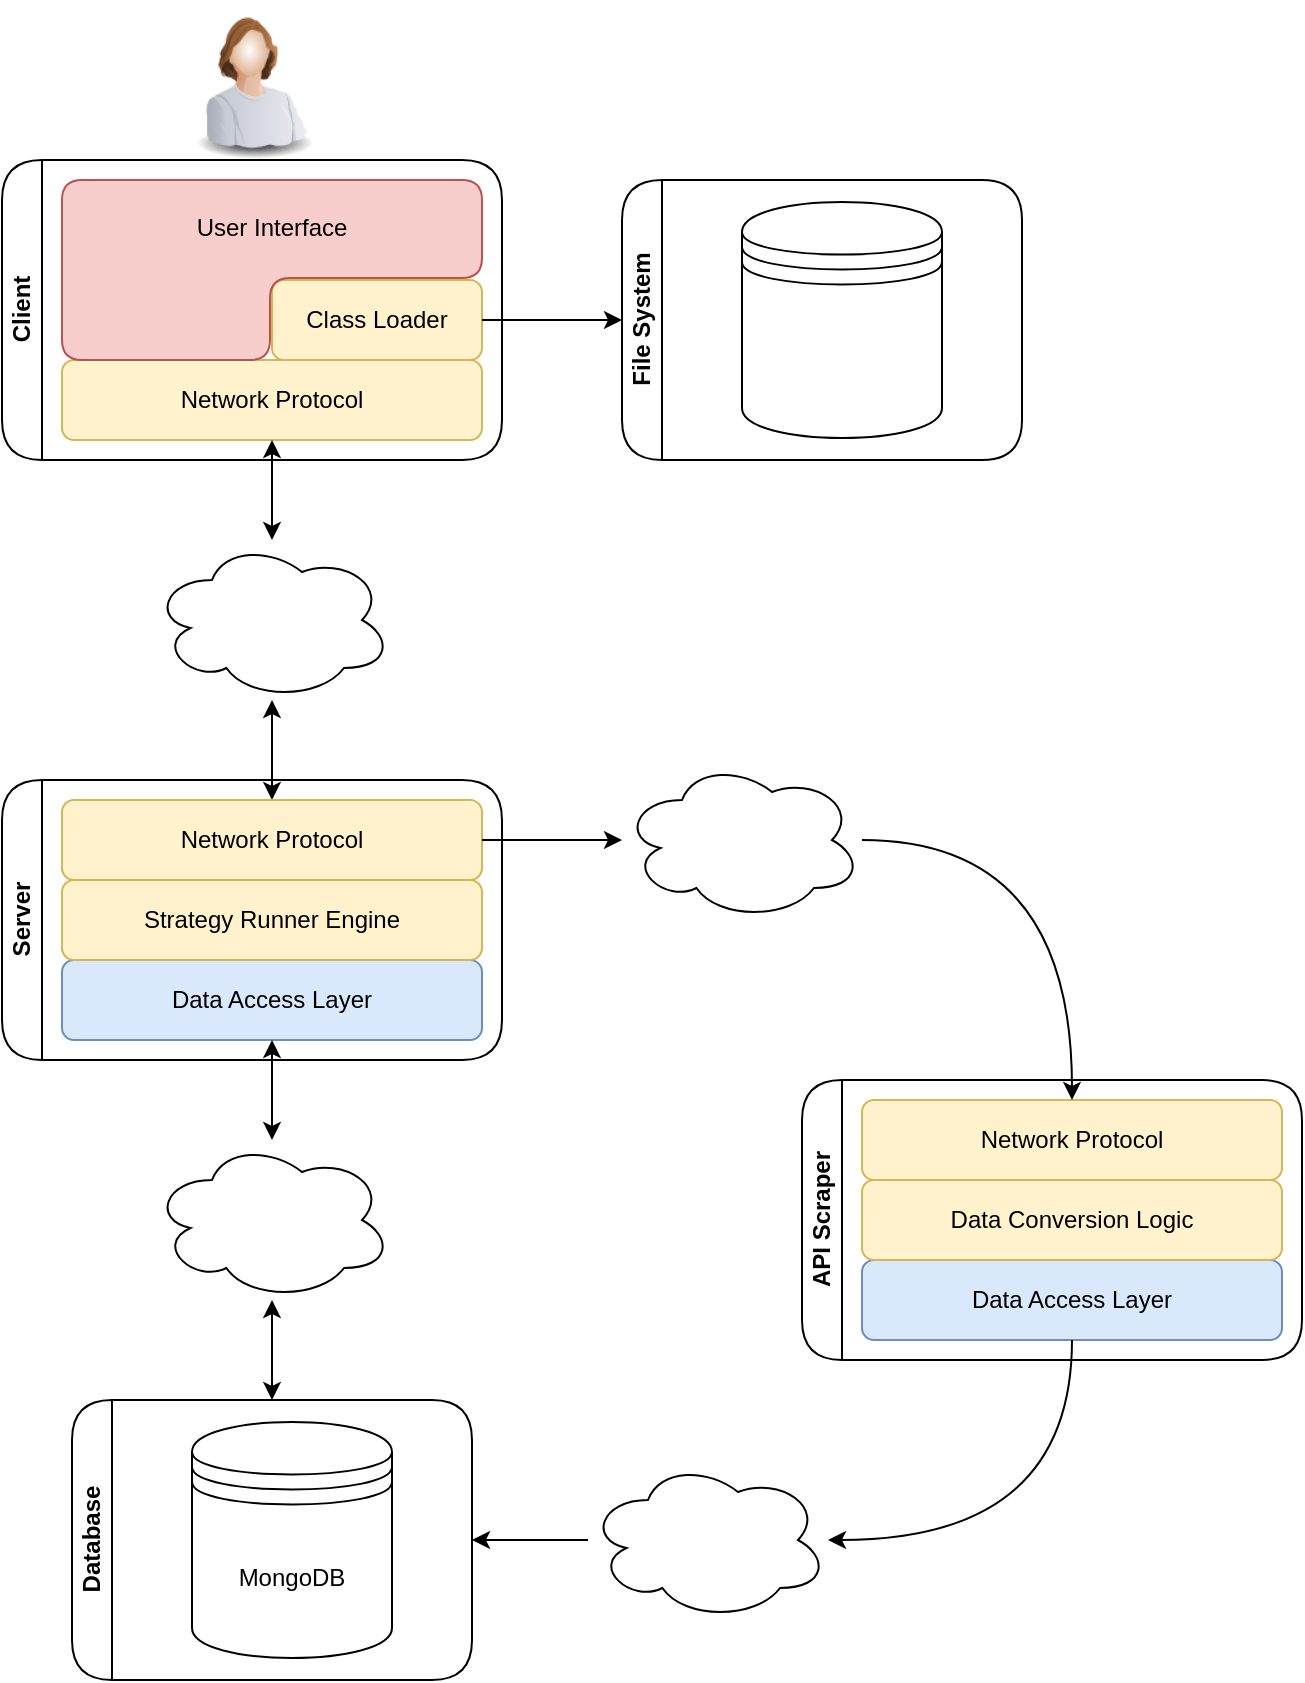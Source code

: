 <mxfile version="12.3.5" type="github" pages="1">
  <diagram id="9oRsCZYGqYEaME0ZXxkR" name="Page-1">
    <mxGraphModel dx="1414" dy="768" grid="1" gridSize="10" guides="1" tooltips="1" connect="1" arrows="1" fold="1" page="1" pageScale="1" pageWidth="827" pageHeight="1169" math="0" shadow="0">
      <root>
        <mxCell id="0"/>
        <mxCell id="1" parent="0"/>
        <mxCell id="pZFqRjBSHbFWknKDNms_-14" value="Client" style="swimlane;html=1;startSize=20;horizontal=0;childLayout=treeLayout;horizontalTree=1;resizable=1;containerType=tree;rounded=1;shadow=0;glass=0;comic=0;fillColor=#ffffff;arcSize=37;collapsible=0;" parent="1" vertex="1">
          <mxGeometry y="80" width="250" height="150" as="geometry"/>
        </mxCell>
        <mxCell id="pZFqRjBSHbFWknKDNms_-24" value="Network Protocol" style="rounded=1;whiteSpace=wrap;html=1;imageAspect=1;fillColor=#fff2cc;strokeColor=#d6b656;" parent="pZFqRjBSHbFWknKDNms_-14" vertex="1">
          <mxGeometry x="30" y="100" width="210" height="40" as="geometry"/>
        </mxCell>
        <mxCell id="pZFqRjBSHbFWknKDNms_-25" value="Class Loader" style="rounded=1;whiteSpace=wrap;html=1;fillColor=#fff2cc;strokeColor=#d6b656;" parent="pZFqRjBSHbFWknKDNms_-14" vertex="1">
          <mxGeometry x="135" y="60" width="105" height="40" as="geometry"/>
        </mxCell>
        <mxCell id="pZFqRjBSHbFWknKDNms_-45" value="User Interface" style="shape=corner;whiteSpace=wrap;rounded=1;shadow=0;glass=0;comic=0;startSize=20;fillColor=#f8cecc;dx=104;dy=49;strokeColor=#b85450;verticalAlign=top;labelPosition=center;verticalLabelPosition=middle;align=center;horizontal=1;html=1;spacingTop=10;" parent="pZFqRjBSHbFWknKDNms_-14" vertex="1">
          <mxGeometry x="30" y="10" width="210" height="90" as="geometry"/>
        </mxCell>
        <mxCell id="pZFqRjBSHbFWknKDNms_-26" style="edgeStyle=orthogonalEdgeStyle;rounded=0;orthogonalLoop=1;jettySize=auto;html=1;startSize=20;" parent="1" source="pZFqRjBSHbFWknKDNms_-25" target="pZFqRjBSHbFWknKDNms_-27" edge="1">
          <mxGeometry relative="1" as="geometry">
            <mxPoint x="370" y="160" as="targetPoint"/>
          </mxGeometry>
        </mxCell>
        <mxCell id="pZFqRjBSHbFWknKDNms_-27" value="&lt;div&gt;File System&lt;/div&gt;" style="swimlane;html=1;startSize=20;horizontal=0;childLayout=treeLayout;horizontalTree=1;resizable=1;containerType=tree;rounded=1;shadow=0;glass=0;comic=0;fillColor=#ffffff;arcSize=37;collapsible=0;" parent="1" vertex="1">
          <mxGeometry x="310" y="90" width="200" height="140" as="geometry"/>
        </mxCell>
        <mxCell id="pZFqRjBSHbFWknKDNms_-31" value="" style="shape=datastore;whiteSpace=wrap;html=1;rounded=1;shadow=0;glass=0;comic=0;startSize=20;fillColor=#ffffff;" parent="pZFqRjBSHbFWknKDNms_-27" vertex="1">
          <mxGeometry x="60" y="11" width="100" height="118" as="geometry"/>
        </mxCell>
        <mxCell id="pZFqRjBSHbFWknKDNms_-39" style="edgeStyle=orthogonalEdgeStyle;rounded=0;orthogonalLoop=1;jettySize=auto;html=1;startArrow=classic;startFill=1;startSize=6;endArrow=classic;endFill=1;" parent="1" source="pZFqRjBSHbFWknKDNms_-33" target="pZFqRjBSHbFWknKDNms_-37" edge="1">
          <mxGeometry relative="1" as="geometry"/>
        </mxCell>
        <mxCell id="pZFqRjBSHbFWknKDNms_-33" value="" style="ellipse;shape=cloud;whiteSpace=wrap;html=1;rounded=1;shadow=0;glass=0;comic=0;startSize=20;fillColor=#ffffff;" parent="1" vertex="1">
          <mxGeometry x="75" y="270" width="120" height="80" as="geometry"/>
        </mxCell>
        <mxCell id="pZFqRjBSHbFWknKDNms_-34" style="edgeStyle=orthogonalEdgeStyle;rounded=0;orthogonalLoop=1;jettySize=auto;html=1;startSize=6;endArrow=classic;endFill=1;startArrow=classic;startFill=1;" parent="1" source="pZFqRjBSHbFWknKDNms_-24" target="pZFqRjBSHbFWknKDNms_-33" edge="1">
          <mxGeometry relative="1" as="geometry"/>
        </mxCell>
        <mxCell id="pZFqRjBSHbFWknKDNms_-35" value="Server" style="swimlane;html=1;startSize=20;horizontal=0;childLayout=treeLayout;horizontalTree=1;resizable=1;containerType=tree;rounded=1;shadow=0;glass=0;comic=0;fillColor=#ffffff;arcSize=37;collapsible=0;" parent="1" vertex="1">
          <mxGeometry y="390" width="250" height="140" as="geometry"/>
        </mxCell>
        <mxCell id="pZFqRjBSHbFWknKDNms_-37" value="Network Protocol" style="rounded=1;whiteSpace=wrap;html=1;imageAspect=1;fillColor=#fff2cc;strokeColor=#d6b656;" parent="pZFqRjBSHbFWknKDNms_-35" vertex="1">
          <mxGeometry x="30" y="10" width="210" height="40" as="geometry"/>
        </mxCell>
        <mxCell id="pZFqRjBSHbFWknKDNms_-40" value="Data Access Layer" style="rounded=1;whiteSpace=wrap;html=1;imageAspect=1;fillColor=#dae8fc;strokeColor=#6c8ebf;" parent="pZFqRjBSHbFWknKDNms_-35" vertex="1">
          <mxGeometry x="30" y="90" width="210" height="40" as="geometry"/>
        </mxCell>
        <mxCell id="pZFqRjBSHbFWknKDNms_-47" value="Strategy Runner Engine" style="rounded=1;whiteSpace=wrap;html=1;imageAspect=1;fillColor=#fff2cc;strokeColor=#d6b656;" parent="pZFqRjBSHbFWknKDNms_-35" vertex="1">
          <mxGeometry x="30" y="50" width="210" height="40" as="geometry"/>
        </mxCell>
        <mxCell id="pZFqRjBSHbFWknKDNms_-41" value="Database" style="swimlane;html=1;startSize=20;horizontal=0;childLayout=treeLayout;horizontalTree=1;resizable=1;containerType=tree;rounded=1;shadow=0;glass=0;comic=0;fillColor=#ffffff;arcSize=37;collapsible=0;" parent="1" vertex="1">
          <mxGeometry x="35" y="700" width="200" height="140" as="geometry"/>
        </mxCell>
        <mxCell id="pZFqRjBSHbFWknKDNms_-42" value="MongoDB" style="shape=datastore;whiteSpace=wrap;html=1;rounded=1;shadow=0;glass=0;comic=0;startSize=20;fillColor=#ffffff;" parent="pZFqRjBSHbFWknKDNms_-41" vertex="1">
          <mxGeometry x="60" y="11" width="100" height="118" as="geometry"/>
        </mxCell>
        <mxCell id="pZFqRjBSHbFWknKDNms_-44" value="" style="image;html=1;labelBackgroundColor=#ffffff;image=img/lib/clip_art/people/Worker_Woman_128x128.png;rounded=1;shadow=0;glass=0;comic=0;startSize=20;fillColor=#ffffff;" parent="1" vertex="1">
          <mxGeometry x="85" width="80" height="80" as="geometry"/>
        </mxCell>
        <mxCell id="pZFqRjBSHbFWknKDNms_-51" style="edgeStyle=orthogonalEdgeStyle;rounded=0;orthogonalLoop=1;jettySize=auto;html=1;startArrow=classic;startFill=1;startSize=6;endArrow=classic;endFill=1;" parent="1" source="pZFqRjBSHbFWknKDNms_-49" target="pZFqRjBSHbFWknKDNms_-41" edge="1">
          <mxGeometry relative="1" as="geometry"/>
        </mxCell>
        <mxCell id="pZFqRjBSHbFWknKDNms_-49" value="" style="ellipse;shape=cloud;whiteSpace=wrap;html=1;rounded=1;shadow=0;glass=0;comic=0;startSize=20;fillColor=#ffffff;" parent="1" vertex="1">
          <mxGeometry x="75" y="570" width="120" height="80" as="geometry"/>
        </mxCell>
        <mxCell id="pZFqRjBSHbFWknKDNms_-50" style="edgeStyle=orthogonalEdgeStyle;rounded=0;orthogonalLoop=1;jettySize=auto;html=1;startArrow=classic;startFill=1;startSize=6;endArrow=classic;endFill=1;" parent="1" source="pZFqRjBSHbFWknKDNms_-40" target="pZFqRjBSHbFWknKDNms_-49" edge="1">
          <mxGeometry relative="1" as="geometry"/>
        </mxCell>
        <mxCell id="0u3aBdH8Ed06nAySPWel-1" value="API Scraper" style="swimlane;html=1;startSize=20;horizontal=0;childLayout=treeLayout;horizontalTree=1;resizable=1;containerType=tree;rounded=1;shadow=0;glass=0;comic=0;fillColor=#ffffff;arcSize=37;collapsible=0;" vertex="1" parent="1">
          <mxGeometry x="400" y="540" width="250" height="140" as="geometry"/>
        </mxCell>
        <mxCell id="0u3aBdH8Ed06nAySPWel-2" value="Network Protocol" style="rounded=1;whiteSpace=wrap;html=1;imageAspect=1;fillColor=#fff2cc;strokeColor=#d6b656;" vertex="1" parent="0u3aBdH8Ed06nAySPWel-1">
          <mxGeometry x="30" y="10" width="210" height="40" as="geometry"/>
        </mxCell>
        <mxCell id="0u3aBdH8Ed06nAySPWel-3" value="Data Access Layer" style="rounded=1;whiteSpace=wrap;html=1;imageAspect=1;fillColor=#dae8fc;strokeColor=#6c8ebf;" vertex="1" parent="0u3aBdH8Ed06nAySPWel-1">
          <mxGeometry x="30" y="90" width="210" height="40" as="geometry"/>
        </mxCell>
        <mxCell id="0u3aBdH8Ed06nAySPWel-4" value="Data Conversion Logic" style="rounded=1;whiteSpace=wrap;html=1;imageAspect=1;fillColor=#fff2cc;strokeColor=#d6b656;" vertex="1" parent="0u3aBdH8Ed06nAySPWel-1">
          <mxGeometry x="30" y="50" width="210" height="40" as="geometry"/>
        </mxCell>
        <mxCell id="0u3aBdH8Ed06nAySPWel-14" style="edgeStyle=orthogonalEdgeStyle;curved=1;rounded=0;orthogonalLoop=1;jettySize=auto;html=1;startArrow=none;startFill=0;" edge="1" parent="1" source="0u3aBdH8Ed06nAySPWel-7" target="0u3aBdH8Ed06nAySPWel-2">
          <mxGeometry relative="1" as="geometry">
            <Array as="points">
              <mxPoint x="535" y="420"/>
            </Array>
          </mxGeometry>
        </mxCell>
        <mxCell id="0u3aBdH8Ed06nAySPWel-7" value="" style="ellipse;shape=cloud;whiteSpace=wrap;html=1;rounded=1;shadow=0;glass=0;comic=0;startSize=20;fillColor=#ffffff;" vertex="1" parent="1">
          <mxGeometry x="310" y="380" width="120" height="80" as="geometry"/>
        </mxCell>
        <mxCell id="0u3aBdH8Ed06nAySPWel-11" style="edgeStyle=none;rounded=0;orthogonalLoop=1;jettySize=auto;html=1;startArrow=none;startFill=0;" edge="1" parent="1" source="0u3aBdH8Ed06nAySPWel-8" target="pZFqRjBSHbFWknKDNms_-41">
          <mxGeometry relative="1" as="geometry"/>
        </mxCell>
        <mxCell id="0u3aBdH8Ed06nAySPWel-8" value="" style="ellipse;shape=cloud;whiteSpace=wrap;html=1;rounded=1;shadow=0;glass=0;comic=0;startSize=20;fillColor=#ffffff;" vertex="1" parent="1">
          <mxGeometry x="293" y="730" width="120" height="80" as="geometry"/>
        </mxCell>
        <mxCell id="0u3aBdH8Ed06nAySPWel-10" style="rounded=0;orthogonalLoop=1;jettySize=auto;html=1;startArrow=none;startFill=0;" edge="1" parent="1" source="pZFqRjBSHbFWknKDNms_-37" target="0u3aBdH8Ed06nAySPWel-7">
          <mxGeometry relative="1" as="geometry"/>
        </mxCell>
        <mxCell id="0u3aBdH8Ed06nAySPWel-15" style="edgeStyle=orthogonalEdgeStyle;curved=1;rounded=0;orthogonalLoop=1;jettySize=auto;html=1;startArrow=none;startFill=0;" edge="1" parent="1" source="0u3aBdH8Ed06nAySPWel-3" target="0u3aBdH8Ed06nAySPWel-8">
          <mxGeometry relative="1" as="geometry">
            <Array as="points">
              <mxPoint x="535" y="770"/>
            </Array>
          </mxGeometry>
        </mxCell>
      </root>
    </mxGraphModel>
  </diagram>
</mxfile>
